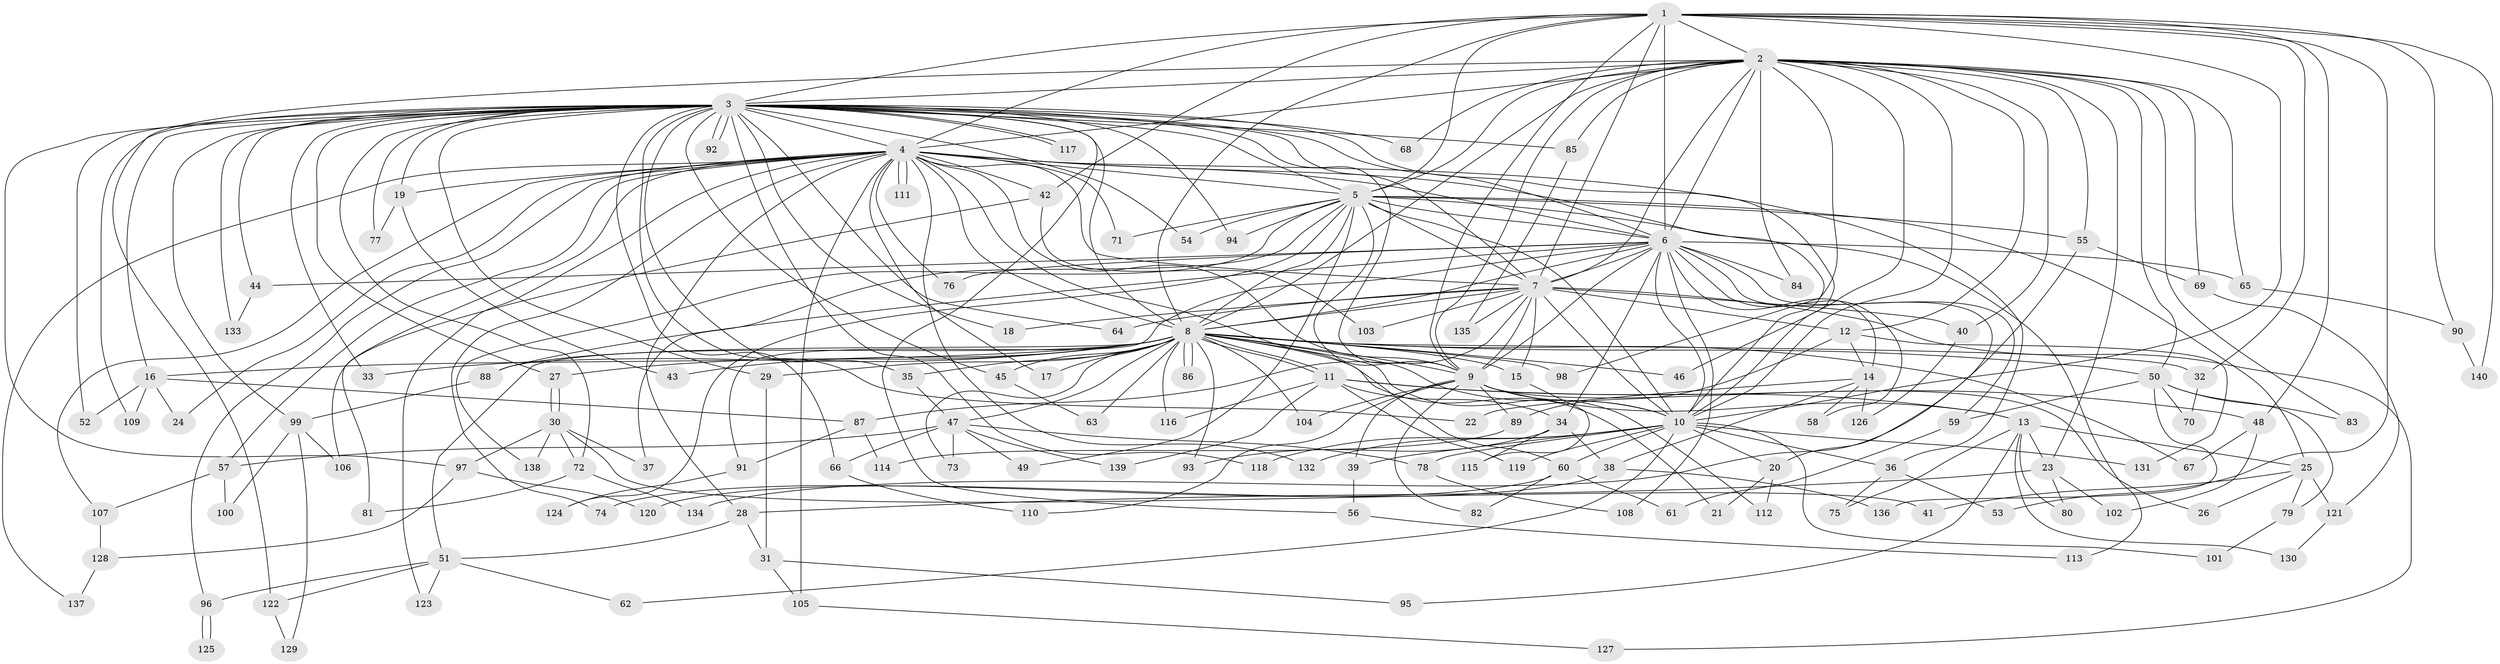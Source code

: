 // Generated by graph-tools (version 1.1) at 2025/14/03/09/25 04:14:00]
// undirected, 140 vertices, 305 edges
graph export_dot {
graph [start="1"]
  node [color=gray90,style=filled];
  1;
  2;
  3;
  4;
  5;
  6;
  7;
  8;
  9;
  10;
  11;
  12;
  13;
  14;
  15;
  16;
  17;
  18;
  19;
  20;
  21;
  22;
  23;
  24;
  25;
  26;
  27;
  28;
  29;
  30;
  31;
  32;
  33;
  34;
  35;
  36;
  37;
  38;
  39;
  40;
  41;
  42;
  43;
  44;
  45;
  46;
  47;
  48;
  49;
  50;
  51;
  52;
  53;
  54;
  55;
  56;
  57;
  58;
  59;
  60;
  61;
  62;
  63;
  64;
  65;
  66;
  67;
  68;
  69;
  70;
  71;
  72;
  73;
  74;
  75;
  76;
  77;
  78;
  79;
  80;
  81;
  82;
  83;
  84;
  85;
  86;
  87;
  88;
  89;
  90;
  91;
  92;
  93;
  94;
  95;
  96;
  97;
  98;
  99;
  100;
  101;
  102;
  103;
  104;
  105;
  106;
  107;
  108;
  109;
  110;
  111;
  112;
  113;
  114;
  115;
  116;
  117;
  118;
  119;
  120;
  121;
  122;
  123;
  124;
  125;
  126;
  127;
  128;
  129;
  130;
  131;
  132;
  133;
  134;
  135;
  136;
  137;
  138;
  139;
  140;
  1 -- 2;
  1 -- 3;
  1 -- 4;
  1 -- 5;
  1 -- 6;
  1 -- 7;
  1 -- 8;
  1 -- 9;
  1 -- 10;
  1 -- 32;
  1 -- 42;
  1 -- 48;
  1 -- 53;
  1 -- 90;
  1 -- 140;
  2 -- 3;
  2 -- 4;
  2 -- 5;
  2 -- 6;
  2 -- 7;
  2 -- 8;
  2 -- 9;
  2 -- 10;
  2 -- 12;
  2 -- 23;
  2 -- 40;
  2 -- 46;
  2 -- 50;
  2 -- 55;
  2 -- 65;
  2 -- 68;
  2 -- 69;
  2 -- 83;
  2 -- 84;
  2 -- 85;
  2 -- 98;
  2 -- 122;
  3 -- 4;
  3 -- 5;
  3 -- 6;
  3 -- 7;
  3 -- 8;
  3 -- 9;
  3 -- 10;
  3 -- 16;
  3 -- 18;
  3 -- 19;
  3 -- 22;
  3 -- 27;
  3 -- 29;
  3 -- 33;
  3 -- 35;
  3 -- 44;
  3 -- 45;
  3 -- 52;
  3 -- 54;
  3 -- 56;
  3 -- 64;
  3 -- 66;
  3 -- 68;
  3 -- 72;
  3 -- 77;
  3 -- 85;
  3 -- 92;
  3 -- 92;
  3 -- 94;
  3 -- 97;
  3 -- 99;
  3 -- 109;
  3 -- 117;
  3 -- 117;
  3 -- 118;
  3 -- 133;
  4 -- 5;
  4 -- 6;
  4 -- 7;
  4 -- 8;
  4 -- 9;
  4 -- 10;
  4 -- 17;
  4 -- 19;
  4 -- 24;
  4 -- 28;
  4 -- 36;
  4 -- 42;
  4 -- 57;
  4 -- 60;
  4 -- 71;
  4 -- 74;
  4 -- 76;
  4 -- 81;
  4 -- 96;
  4 -- 105;
  4 -- 107;
  4 -- 111;
  4 -- 111;
  4 -- 123;
  4 -- 132;
  4 -- 137;
  5 -- 6;
  5 -- 7;
  5 -- 8;
  5 -- 9;
  5 -- 10;
  5 -- 25;
  5 -- 37;
  5 -- 49;
  5 -- 54;
  5 -- 55;
  5 -- 71;
  5 -- 94;
  5 -- 113;
  5 -- 124;
  5 -- 138;
  6 -- 7;
  6 -- 8;
  6 -- 9;
  6 -- 10;
  6 -- 14;
  6 -- 20;
  6 -- 34;
  6 -- 44;
  6 -- 58;
  6 -- 59;
  6 -- 65;
  6 -- 76;
  6 -- 84;
  6 -- 88;
  6 -- 91;
  6 -- 108;
  7 -- 8;
  7 -- 9;
  7 -- 10;
  7 -- 12;
  7 -- 15;
  7 -- 18;
  7 -- 40;
  7 -- 64;
  7 -- 87;
  7 -- 103;
  7 -- 127;
  7 -- 135;
  8 -- 9;
  8 -- 10;
  8 -- 11;
  8 -- 11;
  8 -- 15;
  8 -- 16;
  8 -- 17;
  8 -- 21;
  8 -- 27;
  8 -- 29;
  8 -- 32;
  8 -- 33;
  8 -- 35;
  8 -- 43;
  8 -- 45;
  8 -- 46;
  8 -- 47;
  8 -- 50;
  8 -- 51;
  8 -- 63;
  8 -- 67;
  8 -- 73;
  8 -- 86;
  8 -- 86;
  8 -- 88;
  8 -- 93;
  8 -- 98;
  8 -- 104;
  8 -- 112;
  8 -- 116;
  9 -- 10;
  9 -- 13;
  9 -- 26;
  9 -- 39;
  9 -- 82;
  9 -- 89;
  9 -- 104;
  9 -- 110;
  10 -- 20;
  10 -- 36;
  10 -- 39;
  10 -- 60;
  10 -- 62;
  10 -- 78;
  10 -- 101;
  10 -- 118;
  10 -- 119;
  10 -- 131;
  10 -- 132;
  11 -- 13;
  11 -- 34;
  11 -- 48;
  11 -- 116;
  11 -- 119;
  11 -- 139;
  12 -- 14;
  12 -- 89;
  12 -- 131;
  13 -- 23;
  13 -- 25;
  13 -- 75;
  13 -- 80;
  13 -- 95;
  13 -- 130;
  14 -- 22;
  14 -- 38;
  14 -- 58;
  14 -- 126;
  15 -- 115;
  16 -- 24;
  16 -- 52;
  16 -- 87;
  16 -- 109;
  19 -- 43;
  19 -- 77;
  20 -- 21;
  20 -- 112;
  23 -- 28;
  23 -- 80;
  23 -- 102;
  25 -- 26;
  25 -- 41;
  25 -- 79;
  25 -- 121;
  27 -- 30;
  27 -- 30;
  28 -- 31;
  28 -- 51;
  29 -- 31;
  30 -- 37;
  30 -- 41;
  30 -- 72;
  30 -- 97;
  30 -- 138;
  31 -- 95;
  31 -- 105;
  32 -- 70;
  34 -- 38;
  34 -- 93;
  34 -- 115;
  35 -- 47;
  36 -- 53;
  36 -- 75;
  38 -- 120;
  38 -- 136;
  39 -- 56;
  40 -- 126;
  42 -- 103;
  42 -- 106;
  44 -- 133;
  45 -- 63;
  47 -- 49;
  47 -- 57;
  47 -- 66;
  47 -- 73;
  47 -- 78;
  47 -- 139;
  48 -- 67;
  48 -- 102;
  50 -- 59;
  50 -- 70;
  50 -- 79;
  50 -- 83;
  50 -- 136;
  51 -- 62;
  51 -- 96;
  51 -- 122;
  51 -- 123;
  55 -- 69;
  55 -- 134;
  56 -- 113;
  57 -- 100;
  57 -- 107;
  59 -- 61;
  60 -- 61;
  60 -- 74;
  60 -- 82;
  65 -- 90;
  66 -- 110;
  69 -- 121;
  72 -- 81;
  72 -- 134;
  78 -- 108;
  79 -- 101;
  85 -- 135;
  87 -- 91;
  87 -- 114;
  88 -- 99;
  89 -- 114;
  90 -- 140;
  91 -- 124;
  96 -- 125;
  96 -- 125;
  97 -- 120;
  97 -- 128;
  99 -- 100;
  99 -- 106;
  99 -- 129;
  105 -- 127;
  107 -- 128;
  121 -- 130;
  122 -- 129;
  128 -- 137;
}

